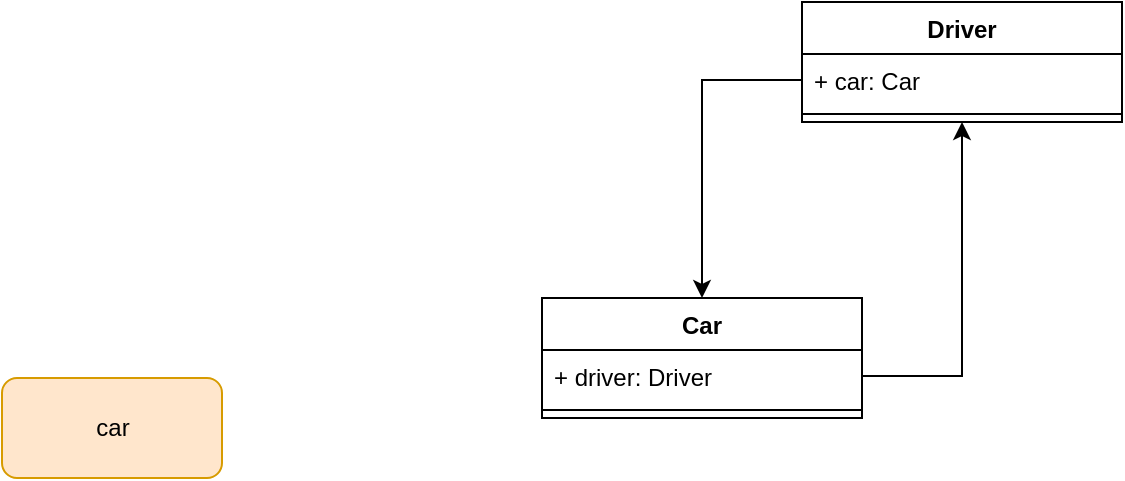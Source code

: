 <mxfile version="13.5.3" type="github">
  <diagram id="rtUFhnHfVkmdgCKiVbLg" name="Page-1">
    <mxGraphModel dx="786" dy="523" grid="1" gridSize="10" guides="1" tooltips="1" connect="1" arrows="1" fold="1" page="1" pageScale="1" pageWidth="827" pageHeight="1169" math="0" shadow="0">
      <root>
        <mxCell id="0" />
        <mxCell id="1" parent="0" />
        <mxCell id="XLIEqjVTJcQ9Hxrh4OFE-2" value="car" style="html=1;rounded=1;fillColor=#ffe6cc;strokeColor=#d79b00;" vertex="1" parent="1">
          <mxGeometry x="80" y="270" width="110" height="50" as="geometry" />
        </mxCell>
        <mxCell id="XLIEqjVTJcQ9Hxrh4OFE-11" style="edgeStyle=orthogonalEdgeStyle;rounded=0;orthogonalLoop=1;jettySize=auto;html=1;" edge="1" parent="1" source="XLIEqjVTJcQ9Hxrh4OFE-8" target="XLIEqjVTJcQ9Hxrh4OFE-3">
          <mxGeometry relative="1" as="geometry" />
        </mxCell>
        <mxCell id="XLIEqjVTJcQ9Hxrh4OFE-3" value="Driver" style="swimlane;fontStyle=1;align=center;verticalAlign=top;childLayout=stackLayout;horizontal=1;startSize=26;horizontalStack=0;resizeParent=1;resizeParentMax=0;resizeLast=0;collapsible=1;marginBottom=0;" vertex="1" parent="1">
          <mxGeometry x="480" y="82" width="160" height="60" as="geometry">
            <mxRectangle x="480" y="82" width="70" height="26" as="alternateBounds" />
          </mxGeometry>
        </mxCell>
        <mxCell id="XLIEqjVTJcQ9Hxrh4OFE-4" value="+ car: Car" style="text;strokeColor=none;fillColor=none;align=left;verticalAlign=top;spacingLeft=4;spacingRight=4;overflow=hidden;rotatable=0;points=[[0,0.5],[1,0.5]];portConstraint=eastwest;" vertex="1" parent="XLIEqjVTJcQ9Hxrh4OFE-3">
          <mxGeometry y="26" width="160" height="26" as="geometry" />
        </mxCell>
        <mxCell id="XLIEqjVTJcQ9Hxrh4OFE-5" value="" style="line;strokeWidth=1;fillColor=none;align=left;verticalAlign=middle;spacingTop=-1;spacingLeft=3;spacingRight=3;rotatable=0;labelPosition=right;points=[];portConstraint=eastwest;" vertex="1" parent="XLIEqjVTJcQ9Hxrh4OFE-3">
          <mxGeometry y="52" width="160" height="8" as="geometry" />
        </mxCell>
        <mxCell id="XLIEqjVTJcQ9Hxrh4OFE-7" value="Car" style="swimlane;fontStyle=1;align=center;verticalAlign=top;childLayout=stackLayout;horizontal=1;startSize=26;horizontalStack=0;resizeParent=1;resizeParentMax=0;resizeLast=0;collapsible=1;marginBottom=0;" vertex="1" parent="1">
          <mxGeometry x="350" y="230" width="160" height="60" as="geometry" />
        </mxCell>
        <mxCell id="XLIEqjVTJcQ9Hxrh4OFE-8" value="+ driver: Driver" style="text;strokeColor=none;fillColor=none;align=left;verticalAlign=top;spacingLeft=4;spacingRight=4;overflow=hidden;rotatable=0;points=[[0,0.5],[1,0.5]];portConstraint=eastwest;" vertex="1" parent="XLIEqjVTJcQ9Hxrh4OFE-7">
          <mxGeometry y="26" width="160" height="26" as="geometry" />
        </mxCell>
        <mxCell id="XLIEqjVTJcQ9Hxrh4OFE-9" value="" style="line;strokeWidth=1;fillColor=none;align=left;verticalAlign=middle;spacingTop=-1;spacingLeft=3;spacingRight=3;rotatable=0;labelPosition=right;points=[];portConstraint=eastwest;" vertex="1" parent="XLIEqjVTJcQ9Hxrh4OFE-7">
          <mxGeometry y="52" width="160" height="8" as="geometry" />
        </mxCell>
        <mxCell id="XLIEqjVTJcQ9Hxrh4OFE-12" style="edgeStyle=orthogonalEdgeStyle;rounded=0;orthogonalLoop=1;jettySize=auto;html=1;" edge="1" parent="1" source="XLIEqjVTJcQ9Hxrh4OFE-4" target="XLIEqjVTJcQ9Hxrh4OFE-7">
          <mxGeometry relative="1" as="geometry" />
        </mxCell>
      </root>
    </mxGraphModel>
  </diagram>
</mxfile>
